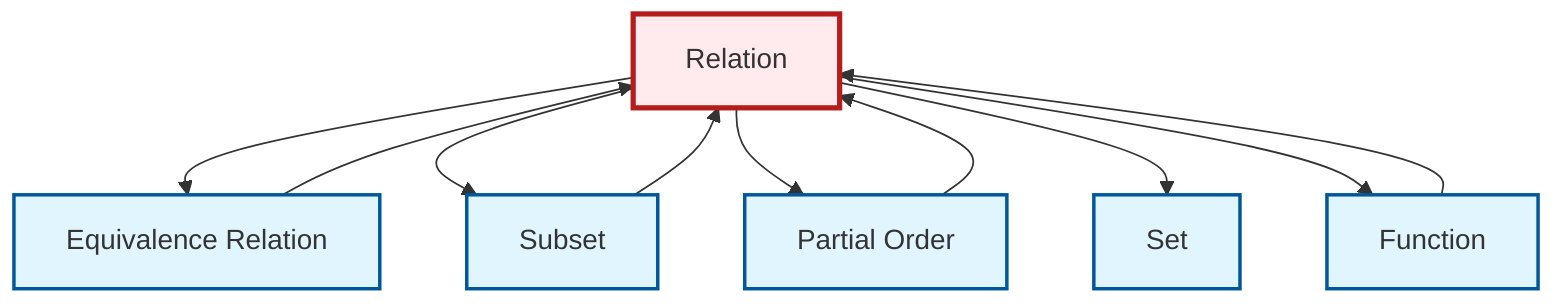 graph TD
    classDef definition fill:#e1f5fe,stroke:#01579b,stroke-width:2px
    classDef theorem fill:#f3e5f5,stroke:#4a148c,stroke-width:2px
    classDef axiom fill:#fff3e0,stroke:#e65100,stroke-width:2px
    classDef example fill:#e8f5e9,stroke:#1b5e20,stroke-width:2px
    classDef current fill:#ffebee,stroke:#b71c1c,stroke-width:3px
    def-relation["Relation"]:::definition
    def-subset["Subset"]:::definition
    def-partial-order["Partial Order"]:::definition
    def-function["Function"]:::definition
    def-equivalence-relation["Equivalence Relation"]:::definition
    def-set["Set"]:::definition
    def-relation --> def-equivalence-relation
    def-relation --> def-subset
    def-subset --> def-relation
    def-function --> def-relation
    def-relation --> def-partial-order
    def-relation --> def-set
    def-equivalence-relation --> def-relation
    def-partial-order --> def-relation
    def-relation --> def-function
    class def-relation current
